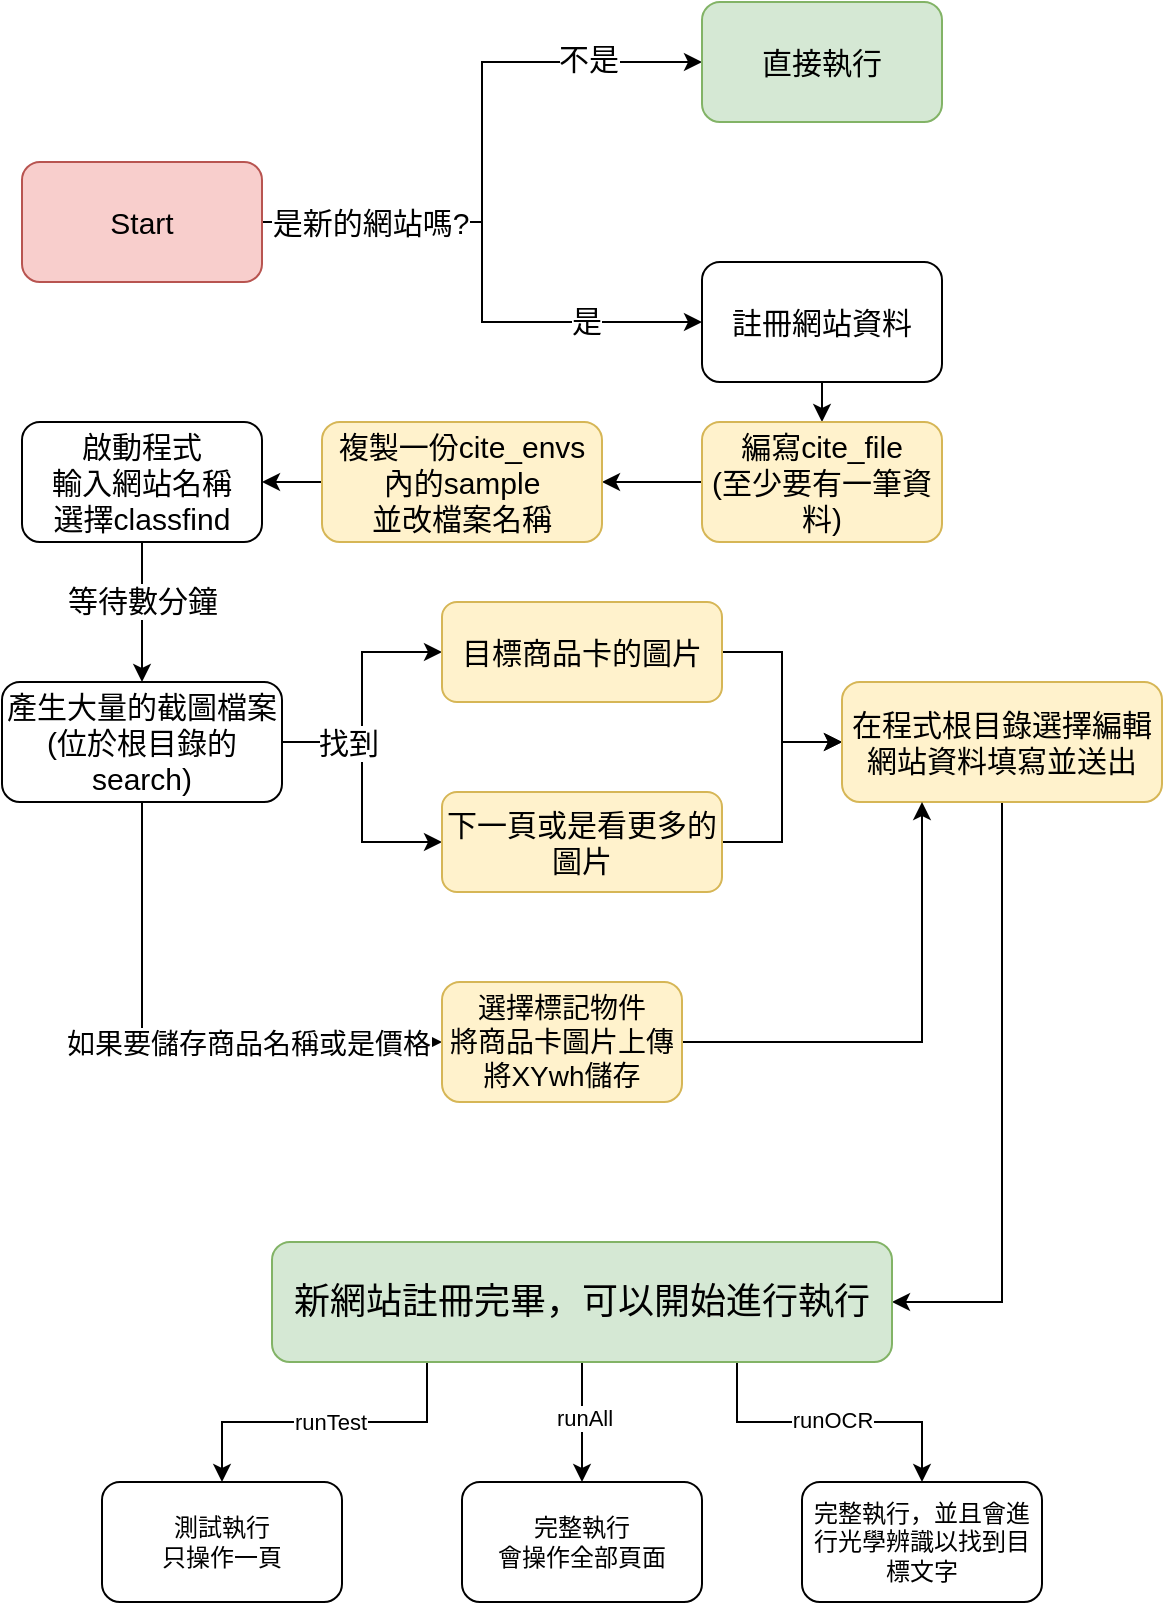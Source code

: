 <mxfile version="22.0.0" type="github">
  <diagram name="第 1 页" id="C5l_8MTJy6E7nvTT6cx1">
    <mxGraphModel dx="1386" dy="759" grid="1" gridSize="10" guides="1" tooltips="1" connect="1" arrows="1" fold="1" page="1" pageScale="1" pageWidth="827" pageHeight="1169" math="0" shadow="0">
      <root>
        <mxCell id="0" />
        <mxCell id="1" parent="0" />
        <mxCell id="JVQOGXtA0UY9P2nOXx5_-12" style="edgeStyle=orthogonalEdgeStyle;rounded=0;orthogonalLoop=1;jettySize=auto;html=1;exitX=1;exitY=0.5;exitDx=0;exitDy=0;entryX=0;entryY=0.5;entryDx=0;entryDy=0;fontSize=15;" edge="1" parent="1" source="JVQOGXtA0UY9P2nOXx5_-1" target="JVQOGXtA0UY9P2nOXx5_-9">
          <mxGeometry relative="1" as="geometry" />
        </mxCell>
        <mxCell id="JVQOGXtA0UY9P2nOXx5_-13" value="不是" style="edgeLabel;html=1;align=center;verticalAlign=middle;resizable=0;points=[];fontSize=15;" vertex="1" connectable="0" parent="JVQOGXtA0UY9P2nOXx5_-12">
          <mxGeometry x="0.62" y="2" relative="1" as="geometry">
            <mxPoint as="offset" />
          </mxGeometry>
        </mxCell>
        <mxCell id="JVQOGXtA0UY9P2nOXx5_-3" style="edgeStyle=orthogonalEdgeStyle;rounded=0;orthogonalLoop=1;jettySize=auto;html=1;exitX=1;exitY=0.5;exitDx=0;exitDy=0;entryX=0;entryY=0.5;entryDx=0;entryDy=0;fontSize=15;" edge="1" parent="1" source="JVQOGXtA0UY9P2nOXx5_-1" target="JVQOGXtA0UY9P2nOXx5_-2">
          <mxGeometry relative="1" as="geometry" />
        </mxCell>
        <mxCell id="JVQOGXtA0UY9P2nOXx5_-8" value="是" style="edgeLabel;html=1;align=center;verticalAlign=middle;resizable=0;points=[];fontSize=15;" vertex="1" connectable="0" parent="JVQOGXtA0UY9P2nOXx5_-3">
          <mxGeometry x="0.565" y="1" relative="1" as="geometry">
            <mxPoint as="offset" />
          </mxGeometry>
        </mxCell>
        <mxCell id="JVQOGXtA0UY9P2nOXx5_-7" value="是新的網站嗎?" style="edgeLabel;html=1;align=center;verticalAlign=middle;resizable=0;points=[];fontSize=15;" vertex="1" connectable="0" parent="JVQOGXtA0UY9P2nOXx5_-3">
          <mxGeometry x="-0.704" y="-3" relative="1" as="geometry">
            <mxPoint x="14" y="-3" as="offset" />
          </mxGeometry>
        </mxCell>
        <mxCell id="JVQOGXtA0UY9P2nOXx5_-1" value="Start" style="rounded=1;whiteSpace=wrap;html=1;fontSize=15;fillColor=#f8cecc;strokeColor=#b85450;" vertex="1" parent="1">
          <mxGeometry x="120" y="220" width="120" height="60" as="geometry" />
        </mxCell>
        <mxCell id="JVQOGXtA0UY9P2nOXx5_-15" style="edgeStyle=orthogonalEdgeStyle;rounded=0;orthogonalLoop=1;jettySize=auto;html=1;exitX=0.5;exitY=1;exitDx=0;exitDy=0;entryX=0.5;entryY=0;entryDx=0;entryDy=0;fontSize=15;" edge="1" parent="1" source="JVQOGXtA0UY9P2nOXx5_-2" target="JVQOGXtA0UY9P2nOXx5_-14">
          <mxGeometry relative="1" as="geometry" />
        </mxCell>
        <mxCell id="JVQOGXtA0UY9P2nOXx5_-2" value="註冊網站資料" style="rounded=1;whiteSpace=wrap;html=1;fontSize=15;" vertex="1" parent="1">
          <mxGeometry x="460" y="270" width="120" height="60" as="geometry" />
        </mxCell>
        <mxCell id="JVQOGXtA0UY9P2nOXx5_-9" value="直接執行" style="rounded=1;whiteSpace=wrap;html=1;fontSize=15;fillColor=#d5e8d4;strokeColor=#82b366;" vertex="1" parent="1">
          <mxGeometry x="460" y="140" width="120" height="60" as="geometry" />
        </mxCell>
        <mxCell id="JVQOGXtA0UY9P2nOXx5_-17" style="edgeStyle=orthogonalEdgeStyle;rounded=0;orthogonalLoop=1;jettySize=auto;html=1;exitX=0;exitY=0.5;exitDx=0;exitDy=0;entryX=1;entryY=0.5;entryDx=0;entryDy=0;fontSize=15;" edge="1" parent="1" source="JVQOGXtA0UY9P2nOXx5_-14" target="JVQOGXtA0UY9P2nOXx5_-16">
          <mxGeometry relative="1" as="geometry" />
        </mxCell>
        <mxCell id="JVQOGXtA0UY9P2nOXx5_-14" value="編寫cite_file&lt;br style=&quot;font-size: 15px;&quot;&gt;(至少要有一筆資料)" style="rounded=1;whiteSpace=wrap;html=1;fontSize=15;fillColor=#fff2cc;strokeColor=#d6b656;" vertex="1" parent="1">
          <mxGeometry x="460" y="350" width="120" height="60" as="geometry" />
        </mxCell>
        <mxCell id="JVQOGXtA0UY9P2nOXx5_-19" style="edgeStyle=orthogonalEdgeStyle;rounded=0;orthogonalLoop=1;jettySize=auto;html=1;exitX=0;exitY=0.5;exitDx=0;exitDy=0;entryX=1;entryY=0.5;entryDx=0;entryDy=0;fontSize=15;" edge="1" parent="1" source="JVQOGXtA0UY9P2nOXx5_-16" target="JVQOGXtA0UY9P2nOXx5_-18">
          <mxGeometry relative="1" as="geometry" />
        </mxCell>
        <mxCell id="JVQOGXtA0UY9P2nOXx5_-16" value="複製一份cite_envs內的sample&lt;br style=&quot;font-size: 15px;&quot;&gt;並改檔案名稱" style="rounded=1;whiteSpace=wrap;html=1;fontSize=15;fillColor=#fff2cc;strokeColor=#d6b656;" vertex="1" parent="1">
          <mxGeometry x="270" y="350" width="140" height="60" as="geometry" />
        </mxCell>
        <mxCell id="JVQOGXtA0UY9P2nOXx5_-21" style="edgeStyle=orthogonalEdgeStyle;rounded=0;orthogonalLoop=1;jettySize=auto;html=1;exitX=0.5;exitY=1;exitDx=0;exitDy=0;entryX=0.5;entryY=0;entryDx=0;entryDy=0;fontSize=15;" edge="1" parent="1" source="JVQOGXtA0UY9P2nOXx5_-18" target="JVQOGXtA0UY9P2nOXx5_-20">
          <mxGeometry relative="1" as="geometry" />
        </mxCell>
        <mxCell id="JVQOGXtA0UY9P2nOXx5_-22" value="等待數分鐘" style="edgeLabel;html=1;align=center;verticalAlign=middle;resizable=0;points=[];fontSize=15;" vertex="1" connectable="0" parent="JVQOGXtA0UY9P2nOXx5_-21">
          <mxGeometry x="-0.171" relative="1" as="geometry">
            <mxPoint as="offset" />
          </mxGeometry>
        </mxCell>
        <mxCell id="JVQOGXtA0UY9P2nOXx5_-18" value="啟動程式&lt;br style=&quot;font-size: 15px;&quot;&gt;輸入網站名稱&lt;br style=&quot;font-size: 15px;&quot;&gt;選擇classfind" style="rounded=1;whiteSpace=wrap;html=1;fontSize=15;" vertex="1" parent="1">
          <mxGeometry x="120" y="350" width="120" height="60" as="geometry" />
        </mxCell>
        <mxCell id="JVQOGXtA0UY9P2nOXx5_-25" style="edgeStyle=orthogonalEdgeStyle;rounded=0;orthogonalLoop=1;jettySize=auto;html=1;exitX=1;exitY=0.5;exitDx=0;exitDy=0;entryX=0;entryY=0.5;entryDx=0;entryDy=0;fontSize=15;" edge="1" parent="1" source="JVQOGXtA0UY9P2nOXx5_-20" target="JVQOGXtA0UY9P2nOXx5_-23">
          <mxGeometry relative="1" as="geometry" />
        </mxCell>
        <mxCell id="JVQOGXtA0UY9P2nOXx5_-26" style="edgeStyle=orthogonalEdgeStyle;rounded=0;orthogonalLoop=1;jettySize=auto;html=1;exitX=1;exitY=0.5;exitDx=0;exitDy=0;entryX=0;entryY=0.5;entryDx=0;entryDy=0;fontSize=15;" edge="1" parent="1" source="JVQOGXtA0UY9P2nOXx5_-20" target="JVQOGXtA0UY9P2nOXx5_-24">
          <mxGeometry relative="1" as="geometry" />
        </mxCell>
        <mxCell id="JVQOGXtA0UY9P2nOXx5_-27" value="找到" style="edgeLabel;html=1;align=center;verticalAlign=middle;resizable=0;points=[];fontSize=15;" vertex="1" connectable="0" parent="JVQOGXtA0UY9P2nOXx5_-26">
          <mxGeometry x="-0.492" y="-2" relative="1" as="geometry">
            <mxPoint y="-2" as="offset" />
          </mxGeometry>
        </mxCell>
        <mxCell id="JVQOGXtA0UY9P2nOXx5_-44" style="edgeStyle=orthogonalEdgeStyle;rounded=0;orthogonalLoop=1;jettySize=auto;html=1;exitX=0.5;exitY=1;exitDx=0;exitDy=0;entryX=0;entryY=0.5;entryDx=0;entryDy=0;" edge="1" parent="1" source="JVQOGXtA0UY9P2nOXx5_-20" target="JVQOGXtA0UY9P2nOXx5_-43">
          <mxGeometry relative="1" as="geometry" />
        </mxCell>
        <mxCell id="JVQOGXtA0UY9P2nOXx5_-45" value="如果要儲存商品名稱或是價格" style="edgeLabel;html=1;align=center;verticalAlign=middle;resizable=0;points=[];fontSize=14;" vertex="1" connectable="0" parent="JVQOGXtA0UY9P2nOXx5_-44">
          <mxGeometry x="0.277" y="-1" relative="1" as="geometry">
            <mxPoint as="offset" />
          </mxGeometry>
        </mxCell>
        <mxCell id="JVQOGXtA0UY9P2nOXx5_-20" value="產生大量的截圖檔案&lt;br style=&quot;font-size: 15px;&quot;&gt;(位於根目錄的search)" style="rounded=1;whiteSpace=wrap;html=1;fontSize=15;" vertex="1" parent="1">
          <mxGeometry x="110" y="480" width="140" height="60" as="geometry" />
        </mxCell>
        <mxCell id="JVQOGXtA0UY9P2nOXx5_-29" style="edgeStyle=orthogonalEdgeStyle;rounded=0;orthogonalLoop=1;jettySize=auto;html=1;exitX=1;exitY=0.5;exitDx=0;exitDy=0;entryX=0;entryY=0.5;entryDx=0;entryDy=0;fontSize=15;" edge="1" parent="1" source="JVQOGXtA0UY9P2nOXx5_-23" target="JVQOGXtA0UY9P2nOXx5_-28">
          <mxGeometry relative="1" as="geometry" />
        </mxCell>
        <mxCell id="JVQOGXtA0UY9P2nOXx5_-23" value="目標商品卡的圖片" style="rounded=1;whiteSpace=wrap;html=1;fontSize=15;fillColor=#fff2cc;strokeColor=#d6b656;" vertex="1" parent="1">
          <mxGeometry x="330" y="440" width="140" height="50" as="geometry" />
        </mxCell>
        <mxCell id="JVQOGXtA0UY9P2nOXx5_-31" style="edgeStyle=orthogonalEdgeStyle;rounded=0;orthogonalLoop=1;jettySize=auto;html=1;exitX=1;exitY=0.5;exitDx=0;exitDy=0;fontSize=15;" edge="1" parent="1" source="JVQOGXtA0UY9P2nOXx5_-24" target="JVQOGXtA0UY9P2nOXx5_-28">
          <mxGeometry relative="1" as="geometry" />
        </mxCell>
        <mxCell id="JVQOGXtA0UY9P2nOXx5_-24" value="下一頁或是看更多的圖片" style="rounded=1;whiteSpace=wrap;html=1;fontSize=15;fillColor=#fff2cc;strokeColor=#d6b656;" vertex="1" parent="1">
          <mxGeometry x="330" y="535" width="140" height="50" as="geometry" />
        </mxCell>
        <mxCell id="JVQOGXtA0UY9P2nOXx5_-33" style="edgeStyle=orthogonalEdgeStyle;rounded=0;orthogonalLoop=1;jettySize=auto;html=1;exitX=0.5;exitY=1;exitDx=0;exitDy=0;entryX=1;entryY=0.5;entryDx=0;entryDy=0;" edge="1" parent="1" source="JVQOGXtA0UY9P2nOXx5_-28" target="JVQOGXtA0UY9P2nOXx5_-32">
          <mxGeometry relative="1" as="geometry" />
        </mxCell>
        <mxCell id="JVQOGXtA0UY9P2nOXx5_-28" value="在程式根目錄選擇編輯網站資料填寫並送出" style="rounded=1;whiteSpace=wrap;html=1;fontSize=15;fillColor=#fff2cc;strokeColor=#d6b656;" vertex="1" parent="1">
          <mxGeometry x="530" y="480" width="160" height="60" as="geometry" />
        </mxCell>
        <mxCell id="JVQOGXtA0UY9P2nOXx5_-35" style="edgeStyle=orthogonalEdgeStyle;rounded=0;orthogonalLoop=1;jettySize=auto;html=1;exitX=0.25;exitY=1;exitDx=0;exitDy=0;entryX=0.5;entryY=0;entryDx=0;entryDy=0;" edge="1" parent="1" source="JVQOGXtA0UY9P2nOXx5_-32" target="JVQOGXtA0UY9P2nOXx5_-34">
          <mxGeometry relative="1" as="geometry" />
        </mxCell>
        <mxCell id="JVQOGXtA0UY9P2nOXx5_-36" value="runTest" style="edgeLabel;html=1;align=center;verticalAlign=middle;resizable=0;points=[];" vertex="1" connectable="0" parent="JVQOGXtA0UY9P2nOXx5_-35">
          <mxGeometry x="-0.021" relative="1" as="geometry">
            <mxPoint x="1" as="offset" />
          </mxGeometry>
        </mxCell>
        <mxCell id="JVQOGXtA0UY9P2nOXx5_-38" style="edgeStyle=orthogonalEdgeStyle;rounded=0;orthogonalLoop=1;jettySize=auto;html=1;exitX=0.5;exitY=1;exitDx=0;exitDy=0;" edge="1" parent="1" source="JVQOGXtA0UY9P2nOXx5_-32" target="JVQOGXtA0UY9P2nOXx5_-37">
          <mxGeometry relative="1" as="geometry" />
        </mxCell>
        <mxCell id="JVQOGXtA0UY9P2nOXx5_-39" value="runAll" style="edgeLabel;html=1;align=center;verticalAlign=middle;resizable=0;points=[];" vertex="1" connectable="0" parent="JVQOGXtA0UY9P2nOXx5_-38">
          <mxGeometry x="-0.133" y="1" relative="1" as="geometry">
            <mxPoint y="2" as="offset" />
          </mxGeometry>
        </mxCell>
        <mxCell id="JVQOGXtA0UY9P2nOXx5_-41" style="edgeStyle=orthogonalEdgeStyle;rounded=0;orthogonalLoop=1;jettySize=auto;html=1;exitX=0.75;exitY=1;exitDx=0;exitDy=0;" edge="1" parent="1" source="JVQOGXtA0UY9P2nOXx5_-32" target="JVQOGXtA0UY9P2nOXx5_-40">
          <mxGeometry relative="1" as="geometry" />
        </mxCell>
        <mxCell id="JVQOGXtA0UY9P2nOXx5_-42" value="runOCR" style="edgeLabel;html=1;align=center;verticalAlign=middle;resizable=0;points=[];" vertex="1" connectable="0" parent="JVQOGXtA0UY9P2nOXx5_-41">
          <mxGeometry x="0.016" y="1" relative="1" as="geometry">
            <mxPoint as="offset" />
          </mxGeometry>
        </mxCell>
        <mxCell id="JVQOGXtA0UY9P2nOXx5_-32" value="&lt;font style=&quot;font-size: 18px;&quot;&gt;新網站註冊完畢，可以開始進行執行&lt;/font&gt;" style="rounded=1;whiteSpace=wrap;html=1;fillColor=#d5e8d4;strokeColor=#82b366;" vertex="1" parent="1">
          <mxGeometry x="245" y="760" width="310" height="60" as="geometry" />
        </mxCell>
        <mxCell id="JVQOGXtA0UY9P2nOXx5_-34" value="測試執行&lt;br&gt;只操作一頁" style="rounded=1;whiteSpace=wrap;html=1;" vertex="1" parent="1">
          <mxGeometry x="160" y="880" width="120" height="60" as="geometry" />
        </mxCell>
        <mxCell id="JVQOGXtA0UY9P2nOXx5_-37" value="完整執行&lt;br&gt;會操作全部頁面" style="rounded=1;whiteSpace=wrap;html=1;" vertex="1" parent="1">
          <mxGeometry x="340" y="880" width="120" height="60" as="geometry" />
        </mxCell>
        <mxCell id="JVQOGXtA0UY9P2nOXx5_-40" value="完整執行，並且會進行光學辨識以找到目標文字" style="rounded=1;whiteSpace=wrap;html=1;" vertex="1" parent="1">
          <mxGeometry x="510" y="880" width="120" height="60" as="geometry" />
        </mxCell>
        <mxCell id="JVQOGXtA0UY9P2nOXx5_-46" style="edgeStyle=orthogonalEdgeStyle;rounded=0;orthogonalLoop=1;jettySize=auto;html=1;exitX=1;exitY=0.5;exitDx=0;exitDy=0;entryX=0.25;entryY=1;entryDx=0;entryDy=0;" edge="1" parent="1" source="JVQOGXtA0UY9P2nOXx5_-43" target="JVQOGXtA0UY9P2nOXx5_-28">
          <mxGeometry relative="1" as="geometry" />
        </mxCell>
        <mxCell id="JVQOGXtA0UY9P2nOXx5_-43" value="選擇標記物件&lt;br style=&quot;font-size: 14px;&quot;&gt;將商品卡圖片上傳&lt;br style=&quot;font-size: 14px;&quot;&gt;將XYwh儲存" style="rounded=1;whiteSpace=wrap;html=1;fontSize=14;fillColor=#fff2cc;strokeColor=#d6b656;" vertex="1" parent="1">
          <mxGeometry x="330" y="630" width="120" height="60" as="geometry" />
        </mxCell>
      </root>
    </mxGraphModel>
  </diagram>
</mxfile>

